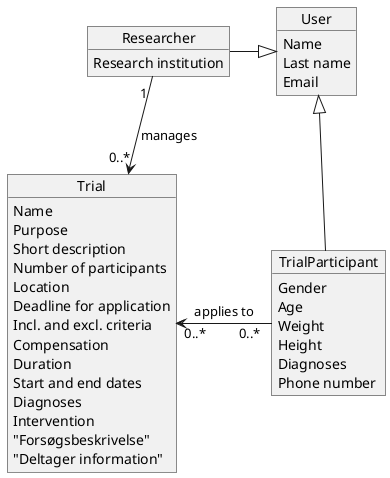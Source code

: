 @startuml
'https://plantuml.com/class-diagram

object User {
    Name
    Last name
    Email
}

object TrialParticipant {
    Gender
    Age
    Weight
    Height
    Diagnoses
    Phone number
}

object Researcher {
    Research institution
}

object Trial {
    Name
    Purpose
    Short description
    Number of participants
    Location
    Deadline for application
    Incl. and excl. criteria
    Compensation
    Duration
    Start and end dates
    Diagnoses
    Intervention
    "Forsøgsbeskrivelse"
    "Deltager information"
}

User <|-- TrialParticipant
Researcher -|> User
Trial "0..*" <- "0..* " TrialParticipant : applies to
Researcher "1 " --> "0..*" Trial : manages


@enduml
